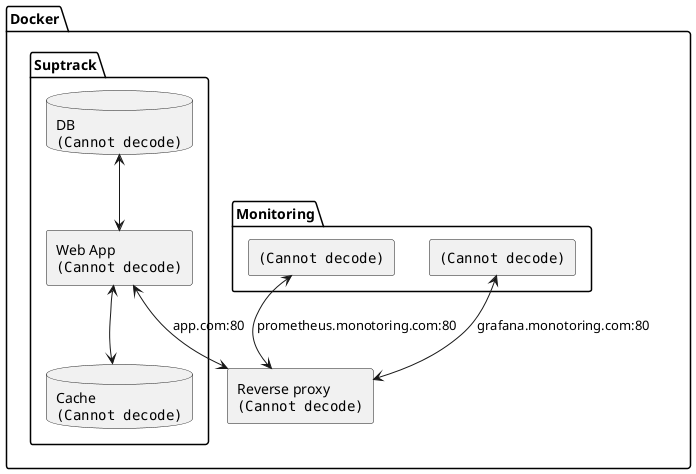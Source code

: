 @startuml DevStack

package Docker{
    rectangle Traefik[
        Reverse proxy
        <img:img/traefik.jpeg>
    ]
}

package Docker.Monitoring{
    
    rectangle Prometheus[
        <img:img/prometheus.png>
    ]

    rectangle Grafana[
        <img:img/grafana.png>
    ]
}

package Docker.Suptrack{
    rectangle App [
        Web App
        <img:img/django.png>
    ]

    database Mysql[
        DB
        <img:img/mysql.jpeg>
    ]

    database Redis[
        Cache
        <img:img/redis.png>
    ]

    Grafana <--> Traefik: grafana.monotoring.com:80
    Prometheus <--> Traefik: prometheus.monotoring.com:80
    App <--> Traefik : app.com:80
    Mysql <--> App
    App <--> Redis

}

@enduml
